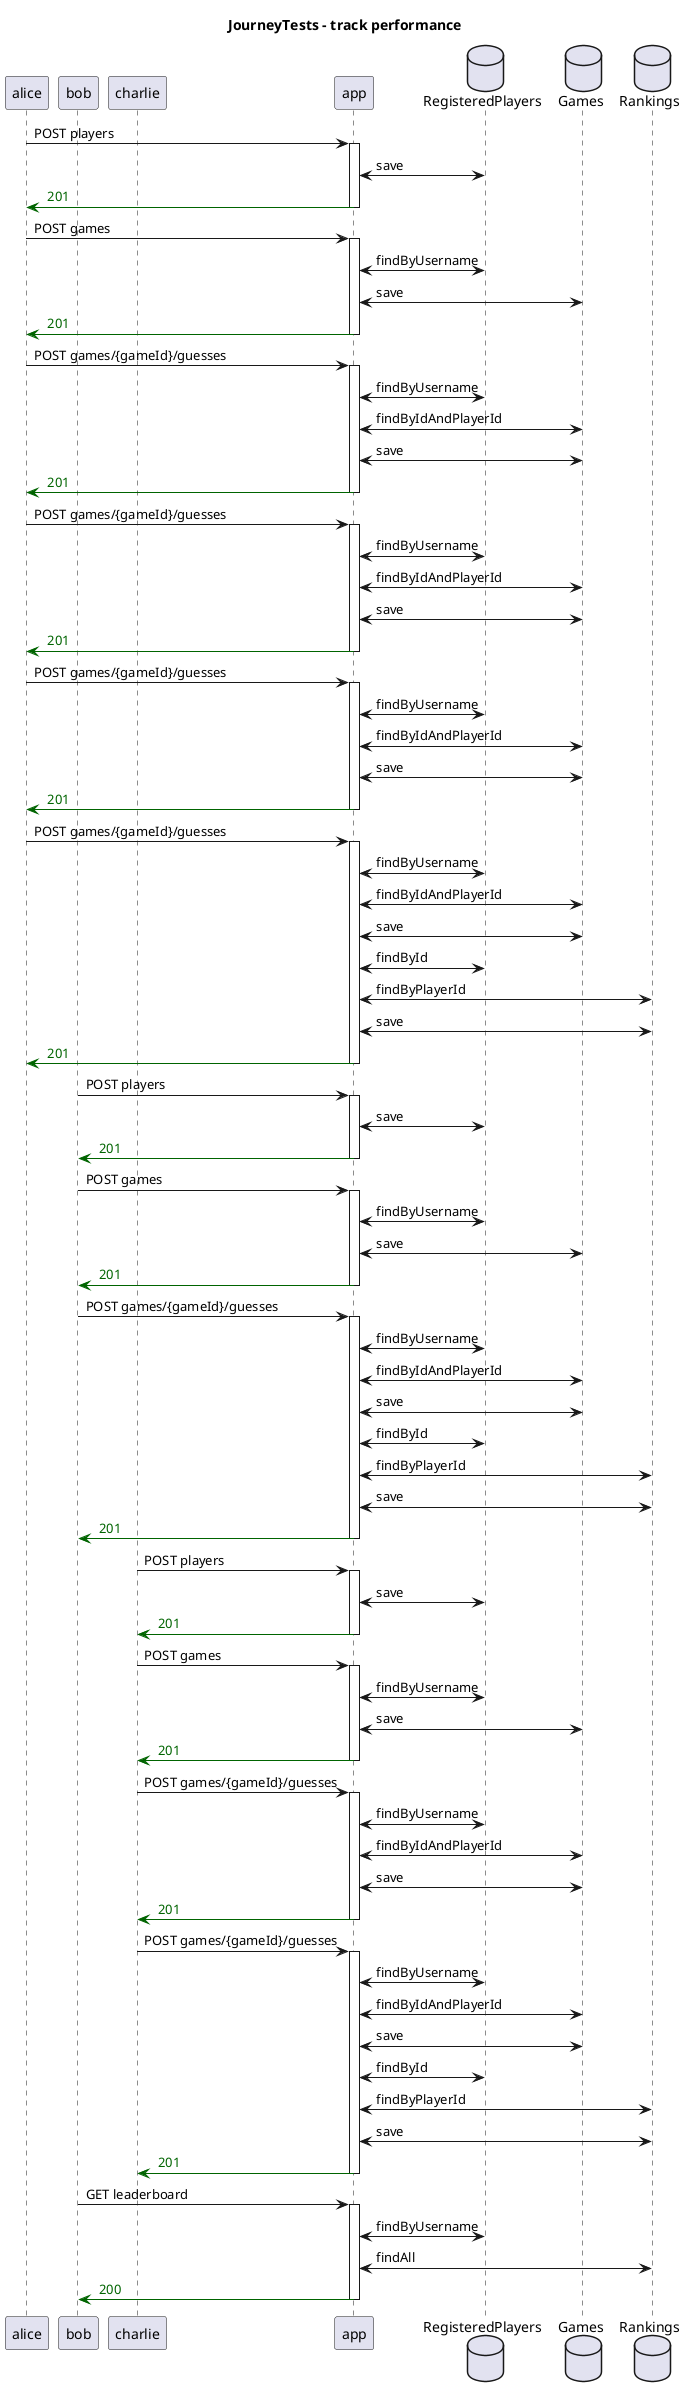 @startuml
title JourneyTests - track performance
participant "alice"
participant "bob"
participant "charlie"
participant "app"
database "RegisteredPlayers"
database "Games"
database "Rankings"
"alice" -> "app": POST players
activate "app"
"app" <-> "RegisteredPlayers": save
"app" -[#DarkGreen]> "alice": <color:DarkGreen> 201 
deactivate "app"
"alice" -> "app": POST games
activate "app"
"app" <-> "RegisteredPlayers": findByUsername
"app" <-> "Games": save
"app" -[#DarkGreen]> "alice": <color:DarkGreen> 201 
deactivate "app"
"alice" -> "app": POST games/{gameId}/guesses
activate "app"
"app" <-> "RegisteredPlayers": findByUsername
"app" <-> "Games": findByIdAndPlayerId
"app" <-> "Games": save
"app" -[#DarkGreen]> "alice": <color:DarkGreen> 201 
deactivate "app"
"alice" -> "app": POST games/{gameId}/guesses
activate "app"
"app" <-> "RegisteredPlayers": findByUsername
"app" <-> "Games": findByIdAndPlayerId
"app" <-> "Games": save
"app" -[#DarkGreen]> "alice": <color:DarkGreen> 201 
deactivate "app"
"alice" -> "app": POST games/{gameId}/guesses
activate "app"
"app" <-> "RegisteredPlayers": findByUsername
"app" <-> "Games": findByIdAndPlayerId
"app" <-> "Games": save
"app" -[#DarkGreen]> "alice": <color:DarkGreen> 201 
deactivate "app"
"alice" -> "app": POST games/{gameId}/guesses
activate "app"
"app" <-> "RegisteredPlayers": findByUsername
"app" <-> "Games": findByIdAndPlayerId
"app" <-> "Games": save
"app" <-> "RegisteredPlayers": findById
"app" <-> "Rankings": findByPlayerId
"app" <-> "Rankings": save
"app" -[#DarkGreen]> "alice": <color:DarkGreen> 201 
deactivate "app"
"bob" -> "app": POST players
activate "app"
"app" <-> "RegisteredPlayers": save
"app" -[#DarkGreen]> "bob": <color:DarkGreen> 201 
deactivate "app"
"bob" -> "app": POST games
activate "app"
"app" <-> "RegisteredPlayers": findByUsername
"app" <-> "Games": save
"app" -[#DarkGreen]> "bob": <color:DarkGreen> 201 
deactivate "app"
"bob" -> "app": POST games/{gameId}/guesses
activate "app"
"app" <-> "RegisteredPlayers": findByUsername
"app" <-> "Games": findByIdAndPlayerId
"app" <-> "Games": save
"app" <-> "RegisteredPlayers": findById
"app" <-> "Rankings": findByPlayerId
"app" <-> "Rankings": save
"app" -[#DarkGreen]> "bob": <color:DarkGreen> 201 
deactivate "app"
"charlie" -> "app": POST players
activate "app"
"app" <-> "RegisteredPlayers": save
"app" -[#DarkGreen]> "charlie": <color:DarkGreen> 201 
deactivate "app"
"charlie" -> "app": POST games
activate "app"
"app" <-> "RegisteredPlayers": findByUsername
"app" <-> "Games": save
"app" -[#DarkGreen]> "charlie": <color:DarkGreen> 201 
deactivate "app"
"charlie" -> "app": POST games/{gameId}/guesses
activate "app"
"app" <-> "RegisteredPlayers": findByUsername
"app" <-> "Games": findByIdAndPlayerId
"app" <-> "Games": save
"app" -[#DarkGreen]> "charlie": <color:DarkGreen> 201 
deactivate "app"
"charlie" -> "app": POST games/{gameId}/guesses
activate "app"
"app" <-> "RegisteredPlayers": findByUsername
"app" <-> "Games": findByIdAndPlayerId
"app" <-> "Games": save
"app" <-> "RegisteredPlayers": findById
"app" <-> "Rankings": findByPlayerId
"app" <-> "Rankings": save
"app" -[#DarkGreen]> "charlie": <color:DarkGreen> 201 
deactivate "app"
"bob" -> "app": GET leaderboard
activate "app"
"app" <-> "RegisteredPlayers": findByUsername
"app" <-> "Rankings": findAll
"app" -[#DarkGreen]> "bob": <color:DarkGreen> 200 
deactivate "app"
@enduml